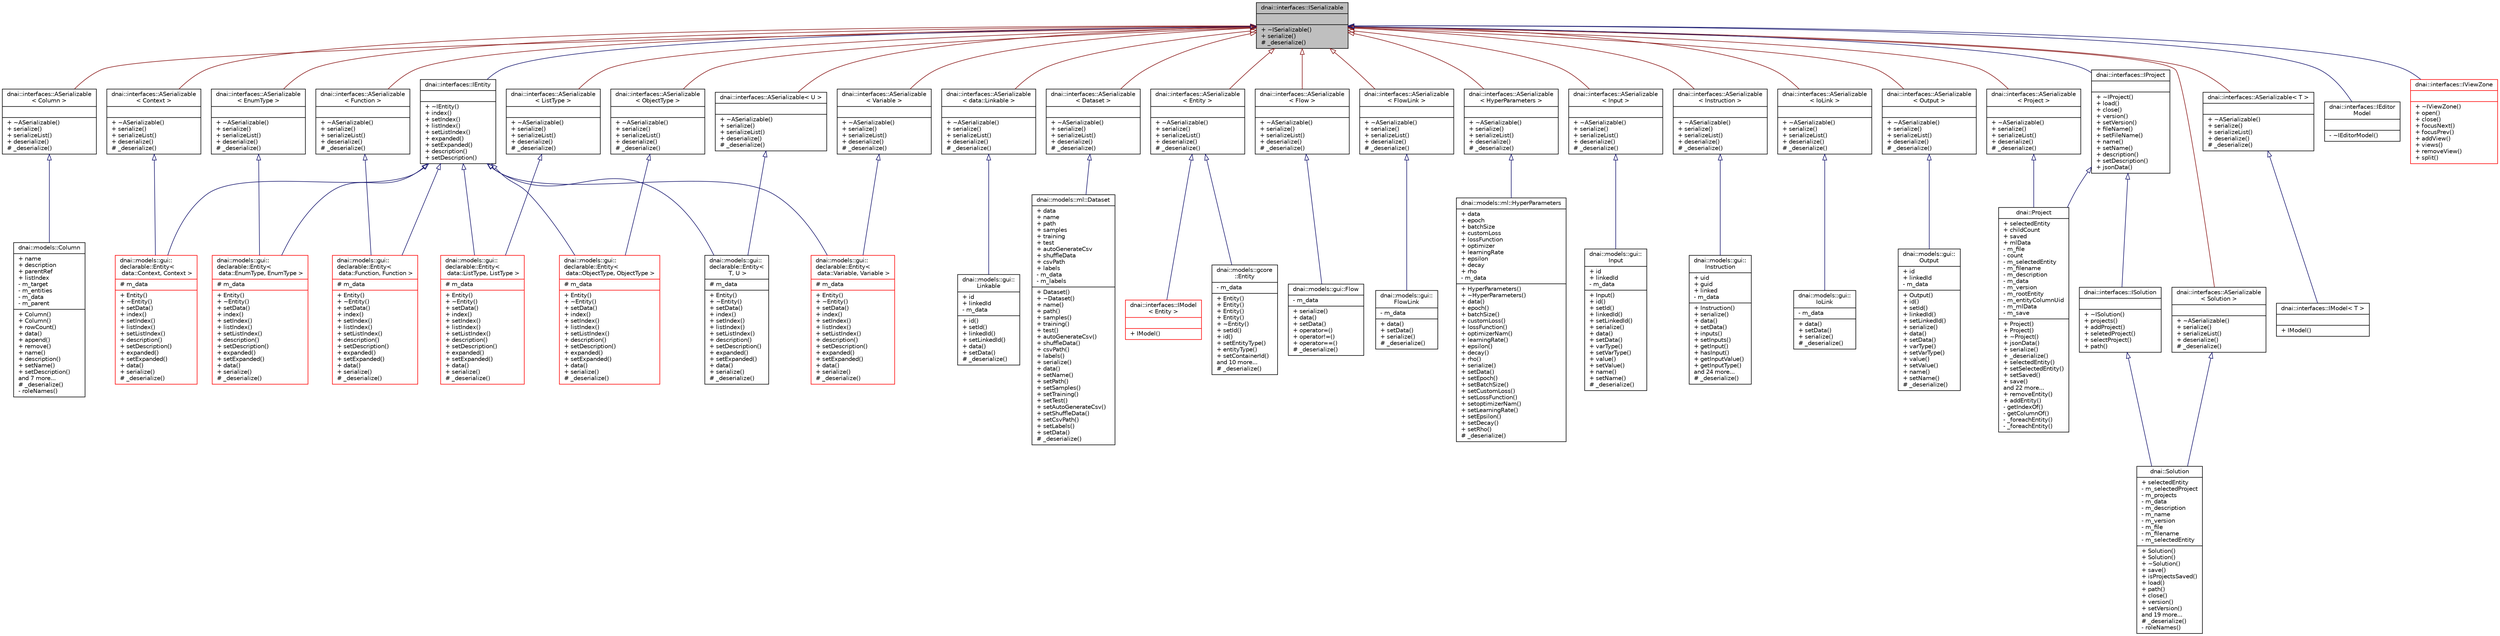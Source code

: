 digraph "dnai::interfaces::ISerializable"
{
  edge [fontname="Helvetica",fontsize="10",labelfontname="Helvetica",labelfontsize="10"];
  node [fontname="Helvetica",fontsize="10",shape=record];
  Node1 [label="{dnai::interfaces::ISerializable\n||+ ~ISerializable()\l+ serialize()\l# _deserialize()\l}",height=0.2,width=0.4,color="black", fillcolor="grey75", style="filled", fontcolor="black"];
  Node1 -> Node2 [dir="back",color="firebrick4",fontsize="10",style="solid",arrowtail="onormal",fontname="Helvetica"];
  Node2 [label="{dnai::interfaces::ASerializable\l\< Column \>\n||+ ~ASerializable()\l+ serialize()\l+ serializeList()\l+ deserialize()\l# _deserialize()\l}",height=0.2,width=0.4,color="black", fillcolor="white", style="filled",URL="$classdnai_1_1interfaces_1_1_a_serializable.html"];
  Node2 -> Node3 [dir="back",color="midnightblue",fontsize="10",style="solid",arrowtail="onormal",fontname="Helvetica"];
  Node3 [label="{dnai::models::Column\n|+ name\l+ description\l+ parentRef\l+ listIndex\l- m_target\l- m_entities\l- m_data\l- m_parent\l|+ Column()\l+ Column()\l+ rowCount()\l+ data()\l+ append()\l+ remove()\l+ name()\l+ description()\l+ setName()\l+ setDescription()\land 7 more...\l# _deserialize()\l- roleNames()\l}",height=0.2,width=0.4,color="black", fillcolor="white", style="filled",URL="$classdnai_1_1models_1_1_column.html"];
  Node1 -> Node4 [dir="back",color="firebrick4",fontsize="10",style="solid",arrowtail="onormal",fontname="Helvetica"];
  Node4 [label="{dnai::interfaces::ASerializable\l\< Context \>\n||+ ~ASerializable()\l+ serialize()\l+ serializeList()\l+ deserialize()\l# _deserialize()\l}",height=0.2,width=0.4,color="black", fillcolor="white", style="filled",URL="$classdnai_1_1interfaces_1_1_a_serializable.html"];
  Node4 -> Node5 [dir="back",color="midnightblue",fontsize="10",style="solid",arrowtail="onormal",fontname="Helvetica"];
  Node5 [label="{dnai::models::gui::\ldeclarable::Entity\<\l data::Context, Context \>\n|# m_data\l|+ Entity()\l+ ~Entity()\l+ setData()\l+ index()\l+ setIndex()\l+ listIndex()\l+ setListIndex()\l+ description()\l+ setDescription()\l+ expanded()\l+ setExpanded()\l+ data()\l+ serialize()\l# _deserialize()\l}",height=0.2,width=0.4,color="red", fillcolor="white", style="filled",URL="$classdnai_1_1models_1_1gui_1_1declarable_1_1_entity.html"];
  Node1 -> Node6 [dir="back",color="firebrick4",fontsize="10",style="solid",arrowtail="onormal",fontname="Helvetica"];
  Node6 [label="{dnai::interfaces::ASerializable\l\< data::Linkable \>\n||+ ~ASerializable()\l+ serialize()\l+ serializeList()\l+ deserialize()\l# _deserialize()\l}",height=0.2,width=0.4,color="black", fillcolor="white", style="filled",URL="$classdnai_1_1interfaces_1_1_a_serializable.html"];
  Node6 -> Node7 [dir="back",color="midnightblue",fontsize="10",style="solid",arrowtail="onormal",fontname="Helvetica"];
  Node7 [label="{dnai::models::gui::\lLinkable\n|+ id\l+ linkedId\l- m_data\l|+ id()\l+ setId()\l+ linkedId()\l+ setLinkedId()\l+ data()\l+ setData()\l# _deserialize()\l}",height=0.2,width=0.4,color="black", fillcolor="white", style="filled",URL="$classdnai_1_1models_1_1gui_1_1_linkable.html"];
  Node1 -> Node8 [dir="back",color="firebrick4",fontsize="10",style="solid",arrowtail="onormal",fontname="Helvetica"];
  Node8 [label="{dnai::interfaces::ASerializable\l\< Dataset \>\n||+ ~ASerializable()\l+ serialize()\l+ serializeList()\l+ deserialize()\l# _deserialize()\l}",height=0.2,width=0.4,color="black", fillcolor="white", style="filled",URL="$classdnai_1_1interfaces_1_1_a_serializable.html"];
  Node8 -> Node9 [dir="back",color="midnightblue",fontsize="10",style="solid",arrowtail="onormal",fontname="Helvetica"];
  Node9 [label="{dnai::models::ml::Dataset\n|+ data\l+ name\l+ path\l+ samples\l+ training\l+ test\l+ autoGenerateCsv\l+ shuffleData\l+ csvPath\l+ labels\l- m_data\l- m_labels\l|+ Dataset()\l+ ~Dataset()\l+ name()\l+ path()\l+ samples()\l+ training()\l+ test()\l+ autoGenerateCsv()\l+ shuffleData()\l+ csvPath()\l+ labels()\l+ serialize()\l+ data()\l+ setName()\l+ setPath()\l+ setSamples()\l+ setTraining()\l+ setTest()\l+ setAutoGenerateCsv()\l+ setShuffleData()\l+ setCsvPath()\l+ setLabels()\l+ setData()\l# _deserialize()\l}",height=0.2,width=0.4,color="black", fillcolor="white", style="filled",URL="$classdnai_1_1models_1_1ml_1_1_dataset.html"];
  Node1 -> Node10 [dir="back",color="firebrick4",fontsize="10",style="solid",arrowtail="onormal",fontname="Helvetica"];
  Node10 [label="{dnai::interfaces::ASerializable\l\< Entity \>\n||+ ~ASerializable()\l+ serialize()\l+ serializeList()\l+ deserialize()\l# _deserialize()\l}",height=0.2,width=0.4,color="black", fillcolor="white", style="filled",URL="$classdnai_1_1interfaces_1_1_a_serializable.html"];
  Node10 -> Node11 [dir="back",color="midnightblue",fontsize="10",style="solid",arrowtail="onormal",fontname="Helvetica"];
  Node11 [label="{dnai::models::gcore\l::Entity\n|- m_data\l|+ Entity()\l+ Entity()\l+ Entity()\l+ Entity()\l+ ~Entity()\l+ setId()\l+ id()\l+ setEntityType()\l+ entityType()\l+ setContainerId()\land 10 more...\l# _deserialize()\l}",height=0.2,width=0.4,color="black", fillcolor="white", style="filled",URL="$classdnai_1_1models_1_1gcore_1_1_entity.html"];
  Node10 -> Node12 [dir="back",color="midnightblue",fontsize="10",style="solid",arrowtail="onormal",fontname="Helvetica"];
  Node12 [label="{dnai::interfaces::IModel\l\< Entity \>\n||+ IModel()\l}",height=0.2,width=0.4,color="red", fillcolor="white", style="filled",URL="$classdnai_1_1interfaces_1_1_i_model.html"];
  Node1 -> Node13 [dir="back",color="firebrick4",fontsize="10",style="solid",arrowtail="onormal",fontname="Helvetica"];
  Node13 [label="{dnai::interfaces::ASerializable\l\< EnumType \>\n||+ ~ASerializable()\l+ serialize()\l+ serializeList()\l+ deserialize()\l# _deserialize()\l}",height=0.2,width=0.4,color="black", fillcolor="white", style="filled",URL="$classdnai_1_1interfaces_1_1_a_serializable.html"];
  Node13 -> Node14 [dir="back",color="midnightblue",fontsize="10",style="solid",arrowtail="onormal",fontname="Helvetica"];
  Node14 [label="{dnai::models::gui::\ldeclarable::Entity\<\l data::EnumType, EnumType \>\n|# m_data\l|+ Entity()\l+ ~Entity()\l+ setData()\l+ index()\l+ setIndex()\l+ listIndex()\l+ setListIndex()\l+ description()\l+ setDescription()\l+ expanded()\l+ setExpanded()\l+ data()\l+ serialize()\l# _deserialize()\l}",height=0.2,width=0.4,color="red", fillcolor="white", style="filled",URL="$classdnai_1_1models_1_1gui_1_1declarable_1_1_entity.html"];
  Node1 -> Node15 [dir="back",color="firebrick4",fontsize="10",style="solid",arrowtail="onormal",fontname="Helvetica"];
  Node15 [label="{dnai::interfaces::ASerializable\l\< Flow \>\n||+ ~ASerializable()\l+ serialize()\l+ serializeList()\l+ deserialize()\l# _deserialize()\l}",height=0.2,width=0.4,color="black", fillcolor="white", style="filled",URL="$classdnai_1_1interfaces_1_1_a_serializable.html"];
  Node15 -> Node16 [dir="back",color="midnightblue",fontsize="10",style="solid",arrowtail="onormal",fontname="Helvetica"];
  Node16 [label="{dnai::models::gui::Flow\n|- m_data\l|+ serialize()\l+ data()\l+ setData()\l+ operator=()\l+ operator!=()\l+ operator==()\l# _deserialize()\l}",height=0.2,width=0.4,color="black", fillcolor="white", style="filled",URL="$classdnai_1_1models_1_1gui_1_1_flow.html"];
  Node1 -> Node17 [dir="back",color="firebrick4",fontsize="10",style="solid",arrowtail="onormal",fontname="Helvetica"];
  Node17 [label="{dnai::interfaces::ASerializable\l\< FlowLink \>\n||+ ~ASerializable()\l+ serialize()\l+ serializeList()\l+ deserialize()\l# _deserialize()\l}",height=0.2,width=0.4,color="black", fillcolor="white", style="filled",URL="$classdnai_1_1interfaces_1_1_a_serializable.html"];
  Node17 -> Node18 [dir="back",color="midnightblue",fontsize="10",style="solid",arrowtail="onormal",fontname="Helvetica"];
  Node18 [label="{dnai::models::gui::\lFlowLink\n|- m_data\l|+ data()\l+ setData()\l+ serialize()\l# _deserialize()\l}",height=0.2,width=0.4,color="black", fillcolor="white", style="filled",URL="$classdnai_1_1models_1_1gui_1_1_flow_link.html"];
  Node1 -> Node19 [dir="back",color="firebrick4",fontsize="10",style="solid",arrowtail="onormal",fontname="Helvetica"];
  Node19 [label="{dnai::interfaces::ASerializable\l\< Function \>\n||+ ~ASerializable()\l+ serialize()\l+ serializeList()\l+ deserialize()\l# _deserialize()\l}",height=0.2,width=0.4,color="black", fillcolor="white", style="filled",URL="$classdnai_1_1interfaces_1_1_a_serializable.html"];
  Node19 -> Node20 [dir="back",color="midnightblue",fontsize="10",style="solid",arrowtail="onormal",fontname="Helvetica"];
  Node20 [label="{dnai::models::gui::\ldeclarable::Entity\<\l data::Function, Function \>\n|# m_data\l|+ Entity()\l+ ~Entity()\l+ setData()\l+ index()\l+ setIndex()\l+ listIndex()\l+ setListIndex()\l+ description()\l+ setDescription()\l+ expanded()\l+ setExpanded()\l+ data()\l+ serialize()\l# _deserialize()\l}",height=0.2,width=0.4,color="red", fillcolor="white", style="filled",URL="$classdnai_1_1models_1_1gui_1_1declarable_1_1_entity.html"];
  Node1 -> Node21 [dir="back",color="firebrick4",fontsize="10",style="solid",arrowtail="onormal",fontname="Helvetica"];
  Node21 [label="{dnai::interfaces::ASerializable\l\< HyperParameters \>\n||+ ~ASerializable()\l+ serialize()\l+ serializeList()\l+ deserialize()\l# _deserialize()\l}",height=0.2,width=0.4,color="black", fillcolor="white", style="filled",URL="$classdnai_1_1interfaces_1_1_a_serializable.html"];
  Node21 -> Node22 [dir="back",color="midnightblue",fontsize="10",style="solid",arrowtail="onormal",fontname="Helvetica"];
  Node22 [label="{dnai::models::ml::HyperParameters\n|+ data\l+ epoch\l+ batchSize\l+ customLoss\l+ lossFunction\l+ optimizer\l+ learningRate\l+ epsilon\l+ decay\l+ rho\l- m_data\l|+ HyperParameters()\l+ ~HyperParameters()\l+ data()\l+ epoch()\l+ batchSize()\l+ customLoss()\l+ lossFunction()\l+ optimizerNam()\l+ learningRate()\l+ epsilon()\l+ decay()\l+ rho()\l+ serialize()\l+ setData()\l+ setEpoch()\l+ setBatchSize()\l+ setCustomLoss()\l+ setLossFunction()\l+ setoptimizerNam()\l+ setLearningRate()\l+ setEpsilon()\l+ setDecay()\l+ setRho()\l# _deserialize()\l}",height=0.2,width=0.4,color="black", fillcolor="white", style="filled",URL="$classdnai_1_1models_1_1ml_1_1_hyper_parameters.html"];
  Node1 -> Node23 [dir="back",color="firebrick4",fontsize="10",style="solid",arrowtail="onormal",fontname="Helvetica"];
  Node23 [label="{dnai::interfaces::ASerializable\l\< Input \>\n||+ ~ASerializable()\l+ serialize()\l+ serializeList()\l+ deserialize()\l# _deserialize()\l}",height=0.2,width=0.4,color="black", fillcolor="white", style="filled",URL="$classdnai_1_1interfaces_1_1_a_serializable.html"];
  Node23 -> Node24 [dir="back",color="midnightblue",fontsize="10",style="solid",arrowtail="onormal",fontname="Helvetica"];
  Node24 [label="{dnai::models::gui::\lInput\n|+ id\l+ linkedId\l- m_data\l|+ Input()\l+ id()\l+ setId()\l+ linkedId()\l+ setLinkedId()\l+ serialize()\l+ data()\l+ setData()\l+ varType()\l+ setVarType()\l+ value()\l+ setValue()\l+ name()\l+ setName()\l# _deserialize()\l}",height=0.2,width=0.4,color="black", fillcolor="white", style="filled",URL="$classdnai_1_1models_1_1gui_1_1_input.html"];
  Node1 -> Node25 [dir="back",color="firebrick4",fontsize="10",style="solid",arrowtail="onormal",fontname="Helvetica"];
  Node25 [label="{dnai::interfaces::ASerializable\l\< Instruction \>\n||+ ~ASerializable()\l+ serialize()\l+ serializeList()\l+ deserialize()\l# _deserialize()\l}",height=0.2,width=0.4,color="black", fillcolor="white", style="filled",URL="$classdnai_1_1interfaces_1_1_a_serializable.html"];
  Node25 -> Node26 [dir="back",color="midnightblue",fontsize="10",style="solid",arrowtail="onormal",fontname="Helvetica"];
  Node26 [label="{dnai::models::gui::\lInstruction\n|+ uid\l+ guid\l+ linked\l- m_data\l|+ Instruction()\l+ serialize()\l+ data()\l+ setData()\l+ inputs()\l+ setInputs()\l+ getInput()\l+ hasInput()\l+ getInputValue()\l+ getInputType()\land 24 more...\l# _deserialize()\l}",height=0.2,width=0.4,color="black", fillcolor="white", style="filled",URL="$classdnai_1_1models_1_1gui_1_1_instruction.html"];
  Node1 -> Node27 [dir="back",color="firebrick4",fontsize="10",style="solid",arrowtail="onormal",fontname="Helvetica"];
  Node27 [label="{dnai::interfaces::ASerializable\l\< IoLink \>\n||+ ~ASerializable()\l+ serialize()\l+ serializeList()\l+ deserialize()\l# _deserialize()\l}",height=0.2,width=0.4,color="black", fillcolor="white", style="filled",URL="$classdnai_1_1interfaces_1_1_a_serializable.html"];
  Node27 -> Node28 [dir="back",color="midnightblue",fontsize="10",style="solid",arrowtail="onormal",fontname="Helvetica"];
  Node28 [label="{dnai::models::gui::\lIoLink\n|- m_data\l|+ data()\l+ setData()\l+ serialize()\l# _deserialize()\l}",height=0.2,width=0.4,color="black", fillcolor="white", style="filled",URL="$classdnai_1_1models_1_1gui_1_1_io_link.html"];
  Node1 -> Node29 [dir="back",color="firebrick4",fontsize="10",style="solid",arrowtail="onormal",fontname="Helvetica"];
  Node29 [label="{dnai::interfaces::ASerializable\l\< ListType \>\n||+ ~ASerializable()\l+ serialize()\l+ serializeList()\l+ deserialize()\l# _deserialize()\l}",height=0.2,width=0.4,color="black", fillcolor="white", style="filled",URL="$classdnai_1_1interfaces_1_1_a_serializable.html"];
  Node29 -> Node30 [dir="back",color="midnightblue",fontsize="10",style="solid",arrowtail="onormal",fontname="Helvetica"];
  Node30 [label="{dnai::models::gui::\ldeclarable::Entity\<\l data::ListType, ListType \>\n|# m_data\l|+ Entity()\l+ ~Entity()\l+ setData()\l+ index()\l+ setIndex()\l+ listIndex()\l+ setListIndex()\l+ description()\l+ setDescription()\l+ expanded()\l+ setExpanded()\l+ data()\l+ serialize()\l# _deserialize()\l}",height=0.2,width=0.4,color="red", fillcolor="white", style="filled",URL="$classdnai_1_1models_1_1gui_1_1declarable_1_1_entity.html"];
  Node1 -> Node31 [dir="back",color="firebrick4",fontsize="10",style="solid",arrowtail="onormal",fontname="Helvetica"];
  Node31 [label="{dnai::interfaces::ASerializable\l\< ObjectType \>\n||+ ~ASerializable()\l+ serialize()\l+ serializeList()\l+ deserialize()\l# _deserialize()\l}",height=0.2,width=0.4,color="black", fillcolor="white", style="filled",URL="$classdnai_1_1interfaces_1_1_a_serializable.html"];
  Node31 -> Node32 [dir="back",color="midnightblue",fontsize="10",style="solid",arrowtail="onormal",fontname="Helvetica"];
  Node32 [label="{dnai::models::gui::\ldeclarable::Entity\<\l data::ObjectType, ObjectType \>\n|# m_data\l|+ Entity()\l+ ~Entity()\l+ setData()\l+ index()\l+ setIndex()\l+ listIndex()\l+ setListIndex()\l+ description()\l+ setDescription()\l+ expanded()\l+ setExpanded()\l+ data()\l+ serialize()\l# _deserialize()\l}",height=0.2,width=0.4,color="red", fillcolor="white", style="filled",URL="$classdnai_1_1models_1_1gui_1_1declarable_1_1_entity.html"];
  Node1 -> Node33 [dir="back",color="firebrick4",fontsize="10",style="solid",arrowtail="onormal",fontname="Helvetica"];
  Node33 [label="{dnai::interfaces::ASerializable\l\< Output \>\n||+ ~ASerializable()\l+ serialize()\l+ serializeList()\l+ deserialize()\l# _deserialize()\l}",height=0.2,width=0.4,color="black", fillcolor="white", style="filled",URL="$classdnai_1_1interfaces_1_1_a_serializable.html"];
  Node33 -> Node34 [dir="back",color="midnightblue",fontsize="10",style="solid",arrowtail="onormal",fontname="Helvetica"];
  Node34 [label="{dnai::models::gui::\lOutput\n|+ id\l+ linkedId\l- m_data\l|+ Output()\l+ id()\l+ setId()\l+ linkedId()\l+ setLinkedId()\l+ serialize()\l+ data()\l+ setData()\l+ varType()\l+ setVarType()\l+ value()\l+ setValue()\l+ name()\l+ setName()\l# _deserialize()\l}",height=0.2,width=0.4,color="black", fillcolor="white", style="filled",URL="$classdnai_1_1models_1_1gui_1_1_output.html"];
  Node1 -> Node35 [dir="back",color="firebrick4",fontsize="10",style="solid",arrowtail="onormal",fontname="Helvetica"];
  Node35 [label="{dnai::interfaces::ASerializable\l\< Project \>\n||+ ~ASerializable()\l+ serialize()\l+ serializeList()\l+ deserialize()\l# _deserialize()\l}",height=0.2,width=0.4,color="black", fillcolor="white", style="filled",URL="$classdnai_1_1interfaces_1_1_a_serializable.html"];
  Node35 -> Node36 [dir="back",color="midnightblue",fontsize="10",style="solid",arrowtail="onormal",fontname="Helvetica"];
  Node36 [label="{dnai::Project\n|+ selectedEntity\l+ childCount\l+ saved\l+ mlData\l- m_file\l- count\l- m_selectedEntity\l- m_filename\l- m_description\l- m_data\l- m_version\l- m_rootEntity\l- m_entityColumnUid\l- m_mlData\l- m_save\l|+ Project()\l+ Project()\l+ ~Project()\l+ jsonData()\l+ serialize()\l+ _deserialize()\l+ selectedEntity()\l+ setSelectedEntity()\l+ setSaved()\l+ save()\land 22 more...\l+ removeEntity()\l+ addEntity()\l- getIndexOf()\l- getColumnOf()\l- _foreachEntity()\l- _foreachEntity()\l}",height=0.2,width=0.4,color="black", fillcolor="white", style="filled",URL="$classdnai_1_1_project.html"];
  Node1 -> Node37 [dir="back",color="firebrick4",fontsize="10",style="solid",arrowtail="onormal",fontname="Helvetica"];
  Node37 [label="{dnai::interfaces::ASerializable\l\< Solution \>\n||+ ~ASerializable()\l+ serialize()\l+ serializeList()\l+ deserialize()\l# _deserialize()\l}",height=0.2,width=0.4,color="black", fillcolor="white", style="filled",URL="$classdnai_1_1interfaces_1_1_a_serializable.html"];
  Node37 -> Node38 [dir="back",color="midnightblue",fontsize="10",style="solid",arrowtail="onormal",fontname="Helvetica"];
  Node38 [label="{dnai::Solution\n|+ selectedEntity\l- m_selectedProject\l- m_projects\l- m_data\l- m_description\l- m_name\l- m_version\l- m_file\l- m_filename\l- m_selectedEntity\l|+ Solution()\l+ Solution()\l+ ~Solution()\l+ save()\l+ isProjectsSaved()\l+ load()\l+ path()\l+ close()\l+ version()\l+ setVersion()\land 19 more...\l# _deserialize()\l- roleNames()\l}",height=0.2,width=0.4,color="black", fillcolor="white", style="filled",URL="$classdnai_1_1_solution.html"];
  Node1 -> Node39 [dir="back",color="firebrick4",fontsize="10",style="solid",arrowtail="onormal",fontname="Helvetica"];
  Node39 [label="{dnai::interfaces::ASerializable\< U \>\n||+ ~ASerializable()\l+ serialize()\l+ serializeList()\l+ deserialize()\l# _deserialize()\l}",height=0.2,width=0.4,color="black", fillcolor="white", style="filled",URL="$classdnai_1_1interfaces_1_1_a_serializable.html"];
  Node39 -> Node40 [dir="back",color="midnightblue",fontsize="10",style="solid",arrowtail="onormal",fontname="Helvetica"];
  Node40 [label="{dnai::models::gui::\ldeclarable::Entity\<\l T, U \>\n|# m_data\l|+ Entity()\l+ ~Entity()\l+ setData()\l+ index()\l+ setIndex()\l+ listIndex()\l+ setListIndex()\l+ description()\l+ setDescription()\l+ expanded()\l+ setExpanded()\l+ data()\l+ serialize()\l# _deserialize()\l}",height=0.2,width=0.4,color="black", fillcolor="white", style="filled",URL="$classdnai_1_1models_1_1gui_1_1declarable_1_1_entity.html"];
  Node1 -> Node41 [dir="back",color="firebrick4",fontsize="10",style="solid",arrowtail="onormal",fontname="Helvetica"];
  Node41 [label="{dnai::interfaces::ASerializable\l\< Variable \>\n||+ ~ASerializable()\l+ serialize()\l+ serializeList()\l+ deserialize()\l# _deserialize()\l}",height=0.2,width=0.4,color="black", fillcolor="white", style="filled",URL="$classdnai_1_1interfaces_1_1_a_serializable.html"];
  Node41 -> Node42 [dir="back",color="midnightblue",fontsize="10",style="solid",arrowtail="onormal",fontname="Helvetica"];
  Node42 [label="{dnai::models::gui::\ldeclarable::Entity\<\l data::Variable, Variable \>\n|# m_data\l|+ Entity()\l+ ~Entity()\l+ setData()\l+ index()\l+ setIndex()\l+ listIndex()\l+ setListIndex()\l+ description()\l+ setDescription()\l+ expanded()\l+ setExpanded()\l+ data()\l+ serialize()\l# _deserialize()\l}",height=0.2,width=0.4,color="red", fillcolor="white", style="filled",URL="$classdnai_1_1models_1_1gui_1_1declarable_1_1_entity.html"];
  Node1 -> Node43 [dir="back",color="firebrick4",fontsize="10",style="solid",arrowtail="onormal",fontname="Helvetica"];
  Node43 [label="{dnai::interfaces::ASerializable\< T \>\n||+ ~ASerializable()\l+ serialize()\l+ serializeList()\l+ deserialize()\l# _deserialize()\l}",height=0.2,width=0.4,color="black", fillcolor="white", style="filled",URL="$classdnai_1_1interfaces_1_1_a_serializable.html",tooltip="Allow inherited class to serialize and deserialize itself. "];
  Node43 -> Node44 [dir="back",color="midnightblue",fontsize="10",style="solid",arrowtail="onormal",fontname="Helvetica"];
  Node44 [label="{dnai::interfaces::IModel\< T \>\n||+ IModel()\l}",height=0.2,width=0.4,color="black", fillcolor="white", style="filled",URL="$classdnai_1_1interfaces_1_1_i_model.html",tooltip="This class allow you to create a new serializable model and allow you to use it in a tree..."];
  Node1 -> Node45 [dir="back",color="midnightblue",fontsize="10",style="solid",arrowtail="onormal",fontname="Helvetica"];
  Node45 [label="{dnai::interfaces::IEditor\lModel\n||- ~IEditorModel()\l}",height=0.2,width=0.4,color="black", fillcolor="white", style="filled",URL="$classdnai_1_1interfaces_1_1_i_editor_model.html"];
  Node1 -> Node46 [dir="back",color="midnightblue",fontsize="10",style="solid",arrowtail="onormal",fontname="Helvetica"];
  Node46 [label="{dnai::interfaces::IEntity\n||+ ~IEntity()\l+ index()\l+ setIndex()\l+ listIndex()\l+ setListIndex()\l+ expanded()\l+ setExpanded()\l+ description()\l+ setDescription()\l}",height=0.2,width=0.4,color="black", fillcolor="white", style="filled",URL="$classdnai_1_1interfaces_1_1_i_entity.html"];
  Node46 -> Node40 [dir="back",color="midnightblue",fontsize="10",style="solid",arrowtail="onormal",fontname="Helvetica"];
  Node46 -> Node5 [dir="back",color="midnightblue",fontsize="10",style="solid",arrowtail="onormal",fontname="Helvetica"];
  Node46 -> Node14 [dir="back",color="midnightblue",fontsize="10",style="solid",arrowtail="onormal",fontname="Helvetica"];
  Node46 -> Node20 [dir="back",color="midnightblue",fontsize="10",style="solid",arrowtail="onormal",fontname="Helvetica"];
  Node46 -> Node30 [dir="back",color="midnightblue",fontsize="10",style="solid",arrowtail="onormal",fontname="Helvetica"];
  Node46 -> Node32 [dir="back",color="midnightblue",fontsize="10",style="solid",arrowtail="onormal",fontname="Helvetica"];
  Node46 -> Node42 [dir="back",color="midnightblue",fontsize="10",style="solid",arrowtail="onormal",fontname="Helvetica"];
  Node1 -> Node47 [dir="back",color="midnightblue",fontsize="10",style="solid",arrowtail="onormal",fontname="Helvetica"];
  Node47 [label="{dnai::interfaces::IProject\n||+ ~IProject()\l+ load()\l+ close()\l+ version()\l+ setVersion()\l+ fileName()\l+ setFileName()\l+ name()\l+ setName()\l+ description()\l+ setDescription()\l+ jsonData()\l}",height=0.2,width=0.4,color="black", fillcolor="white", style="filled",URL="$classdnai_1_1interfaces_1_1_i_project.html"];
  Node47 -> Node48 [dir="back",color="midnightblue",fontsize="10",style="solid",arrowtail="onormal",fontname="Helvetica"];
  Node48 [label="{dnai::interfaces::ISolution\n||+ ~ISolution()\l+ projects()\l+ addProject()\l+ seletedProject()\l+ selectProject()\l+ path()\l}",height=0.2,width=0.4,color="black", fillcolor="white", style="filled",URL="$classdnai_1_1interfaces_1_1_i_solution.html"];
  Node48 -> Node38 [dir="back",color="midnightblue",fontsize="10",style="solid",arrowtail="onormal",fontname="Helvetica"];
  Node47 -> Node36 [dir="back",color="midnightblue",fontsize="10",style="solid",arrowtail="onormal",fontname="Helvetica"];
  Node1 -> Node49 [dir="back",color="midnightblue",fontsize="10",style="solid",arrowtail="onormal",fontname="Helvetica"];
  Node49 [label="{dnai::interfaces::IViewZone\n||+ ~IViewZone()\l+ open()\l+ close()\l+ focusNext()\l+ focusPrev()\l+ addView()\l+ views()\l+ removeView()\l+ split()\l}",height=0.2,width=0.4,color="red", fillcolor="white", style="filled",URL="$classdnai_1_1interfaces_1_1_i_view_zone.html"];
}
